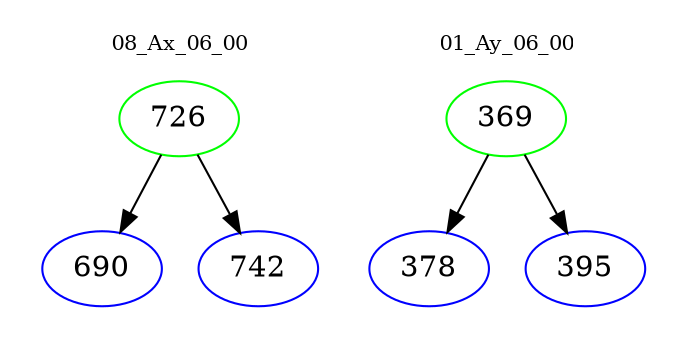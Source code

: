 digraph{
subgraph cluster_0 {
color = white
label = "08_Ax_06_00";
fontsize=10;
T0_726 [label="726", color="green"]
T0_726 -> T0_690 [color="black"]
T0_690 [label="690", color="blue"]
T0_726 -> T0_742 [color="black"]
T0_742 [label="742", color="blue"]
}
subgraph cluster_1 {
color = white
label = "01_Ay_06_00";
fontsize=10;
T1_369 [label="369", color="green"]
T1_369 -> T1_378 [color="black"]
T1_378 [label="378", color="blue"]
T1_369 -> T1_395 [color="black"]
T1_395 [label="395", color="blue"]
}
}

